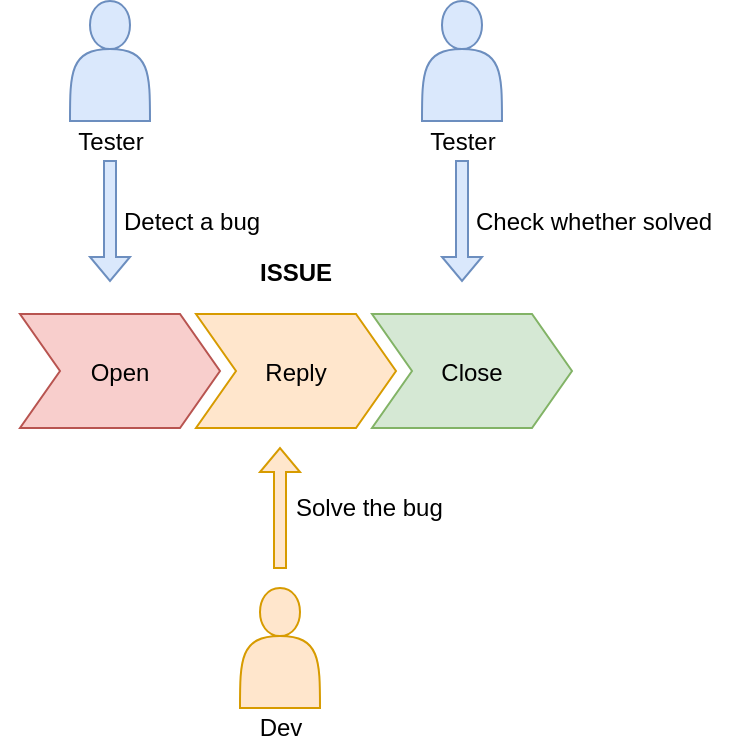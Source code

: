 <mxfile version="10.7.5" type="device"><diagram id="ILhdpNmJsqtT_ivmddo6" name="Page-1"><mxGraphModel dx="1010" dy="571" grid="1" gridSize="10" guides="1" tooltips="1" connect="1" arrows="1" fold="1" page="1" pageScale="1" pageWidth="827" pageHeight="1169" math="0" shadow="0"><root><mxCell id="0"/><mxCell id="1" parent="0"/><mxCell id="qUFmQGQW0ZQ3VyBK3_2C-3" value="" style="group;fillColor=none;strokeColor=none;" vertex="1" connectable="0" parent="1"><mxGeometry x="180" y="236.5" width="50" height="80" as="geometry"/></mxCell><mxCell id="qUFmQGQW0ZQ3VyBK3_2C-1" value="" style="shape=actor;whiteSpace=wrap;html=1;fillColor=#dae8fc;strokeColor=#6c8ebf;" vertex="1" parent="qUFmQGQW0ZQ3VyBK3_2C-3"><mxGeometry x="5" width="40" height="60" as="geometry"/></mxCell><mxCell id="qUFmQGQW0ZQ3VyBK3_2C-2" value="Tester" style="text;html=1;resizable=0;points=[];autosize=1;align=center;verticalAlign=top;spacingTop=-4;" vertex="1" parent="qUFmQGQW0ZQ3VyBK3_2C-3"><mxGeometry y="60" width="50" height="20" as="geometry"/></mxCell><mxCell id="qUFmQGQW0ZQ3VyBK3_2C-6" value="" style="group" vertex="1" connectable="0" parent="1"><mxGeometry x="270" y="530" width="40" height="80" as="geometry"/></mxCell><mxCell id="qUFmQGQW0ZQ3VyBK3_2C-4" value="" style="shape=actor;whiteSpace=wrap;html=1;align=center;fillColor=#ffe6cc;strokeColor=#d79b00;" vertex="1" parent="qUFmQGQW0ZQ3VyBK3_2C-6"><mxGeometry width="40" height="60" as="geometry"/></mxCell><mxCell id="qUFmQGQW0ZQ3VyBK3_2C-5" value="&lt;div style=&quot;text-align: center&quot;&gt;&lt;span&gt;Dev&lt;/span&gt;&lt;/div&gt;" style="text;html=1;resizable=0;points=[];autosize=1;align=center;verticalAlign=top;spacingTop=-4;" vertex="1" parent="qUFmQGQW0ZQ3VyBK3_2C-6"><mxGeometry y="60" width="40" height="20" as="geometry"/></mxCell><mxCell id="qUFmQGQW0ZQ3VyBK3_2C-7" value="ISSUE" style="swimlane;childLayout=stackLayout;horizontal=1;fillColor=none;horizontalStack=1;resizeParent=1;resizeParentMax=0;resizeLast=0;collapsible=0;strokeColor=none;stackBorder=10;stackSpacing=-12;resizable=1;align=center;points=[];fontColor=#000000;" vertex="1" parent="1"><mxGeometry x="150" y="360" width="296" height="100" as="geometry"/></mxCell><mxCell id="qUFmQGQW0ZQ3VyBK3_2C-8" value="Open" style="shape=step;perimeter=stepPerimeter;fixedSize=1;points=[];fillColor=#f8cecc;strokeColor=#b85450;" vertex="1" parent="qUFmQGQW0ZQ3VyBK3_2C-7"><mxGeometry x="10" y="33" width="100" height="57" as="geometry"/></mxCell><mxCell id="qUFmQGQW0ZQ3VyBK3_2C-9" value="Reply" style="shape=step;perimeter=stepPerimeter;fixedSize=1;points=[];fillColor=#ffe6cc;strokeColor=#d79b00;" vertex="1" parent="qUFmQGQW0ZQ3VyBK3_2C-7"><mxGeometry x="98" y="33" width="100" height="57" as="geometry"/></mxCell><mxCell id="qUFmQGQW0ZQ3VyBK3_2C-10" value="Close" style="shape=step;perimeter=stepPerimeter;fixedSize=1;points=[];fillColor=#d5e8d4;strokeColor=#82b366;" vertex="1" parent="qUFmQGQW0ZQ3VyBK3_2C-7"><mxGeometry x="186" y="33" width="100" height="57" as="geometry"/></mxCell><mxCell id="qUFmQGQW0ZQ3VyBK3_2C-11" value="" style="shape=singleArrow;direction=south;whiteSpace=wrap;html=1;align=center;fillColor=#dae8fc;strokeColor=#6c8ebf;" vertex="1" parent="1"><mxGeometry x="195" y="316.5" width="20" height="60" as="geometry"/></mxCell><mxCell id="qUFmQGQW0ZQ3VyBK3_2C-16" value="Detect a bug" style="text;html=1;resizable=0;points=[];autosize=1;align=left;verticalAlign=top;spacingTop=-4;" vertex="1" parent="1"><mxGeometry x="210" y="336.5" width="80" height="20" as="geometry"/></mxCell><mxCell id="qUFmQGQW0ZQ3VyBK3_2C-19" value="" style="shape=singleArrow;direction=south;whiteSpace=wrap;html=1;align=center;rotation=180;fillColor=#ffe6cc;strokeColor=#d79b00;" vertex="1" parent="1"><mxGeometry x="280" y="460" width="20" height="60" as="geometry"/></mxCell><mxCell id="qUFmQGQW0ZQ3VyBK3_2C-20" value="Solve the bug" style="text;html=1;resizable=0;points=[];autosize=1;align=left;verticalAlign=top;spacingTop=-4;" vertex="1" parent="1"><mxGeometry x="296" y="480" width="90" height="20" as="geometry"/></mxCell><mxCell id="qUFmQGQW0ZQ3VyBK3_2C-21" value="" style="group;fillColor=none;strokeColor=none;" vertex="1" connectable="0" parent="1"><mxGeometry x="356" y="236.5" width="50" height="80" as="geometry"/></mxCell><mxCell id="qUFmQGQW0ZQ3VyBK3_2C-22" value="" style="shape=actor;whiteSpace=wrap;html=1;fillColor=#dae8fc;strokeColor=#6c8ebf;" vertex="1" parent="qUFmQGQW0ZQ3VyBK3_2C-21"><mxGeometry x="5" width="40" height="60" as="geometry"/></mxCell><mxCell id="qUFmQGQW0ZQ3VyBK3_2C-23" value="Tester" style="text;html=1;resizable=0;points=[];autosize=1;align=center;verticalAlign=top;spacingTop=-4;" vertex="1" parent="qUFmQGQW0ZQ3VyBK3_2C-21"><mxGeometry y="60" width="50" height="20" as="geometry"/></mxCell><mxCell id="qUFmQGQW0ZQ3VyBK3_2C-24" value="" style="shape=singleArrow;direction=south;whiteSpace=wrap;html=1;align=center;fillColor=#dae8fc;strokeColor=#6c8ebf;" vertex="1" parent="1"><mxGeometry x="371" y="316.5" width="20" height="60" as="geometry"/></mxCell><mxCell id="qUFmQGQW0ZQ3VyBK3_2C-25" value="Check whether solved" style="text;html=1;resizable=0;points=[];autosize=1;align=left;verticalAlign=top;spacingTop=-4;" vertex="1" parent="1"><mxGeometry x="386" y="336.5" width="130" height="20" as="geometry"/></mxCell></root></mxGraphModel></diagram></mxfile>
